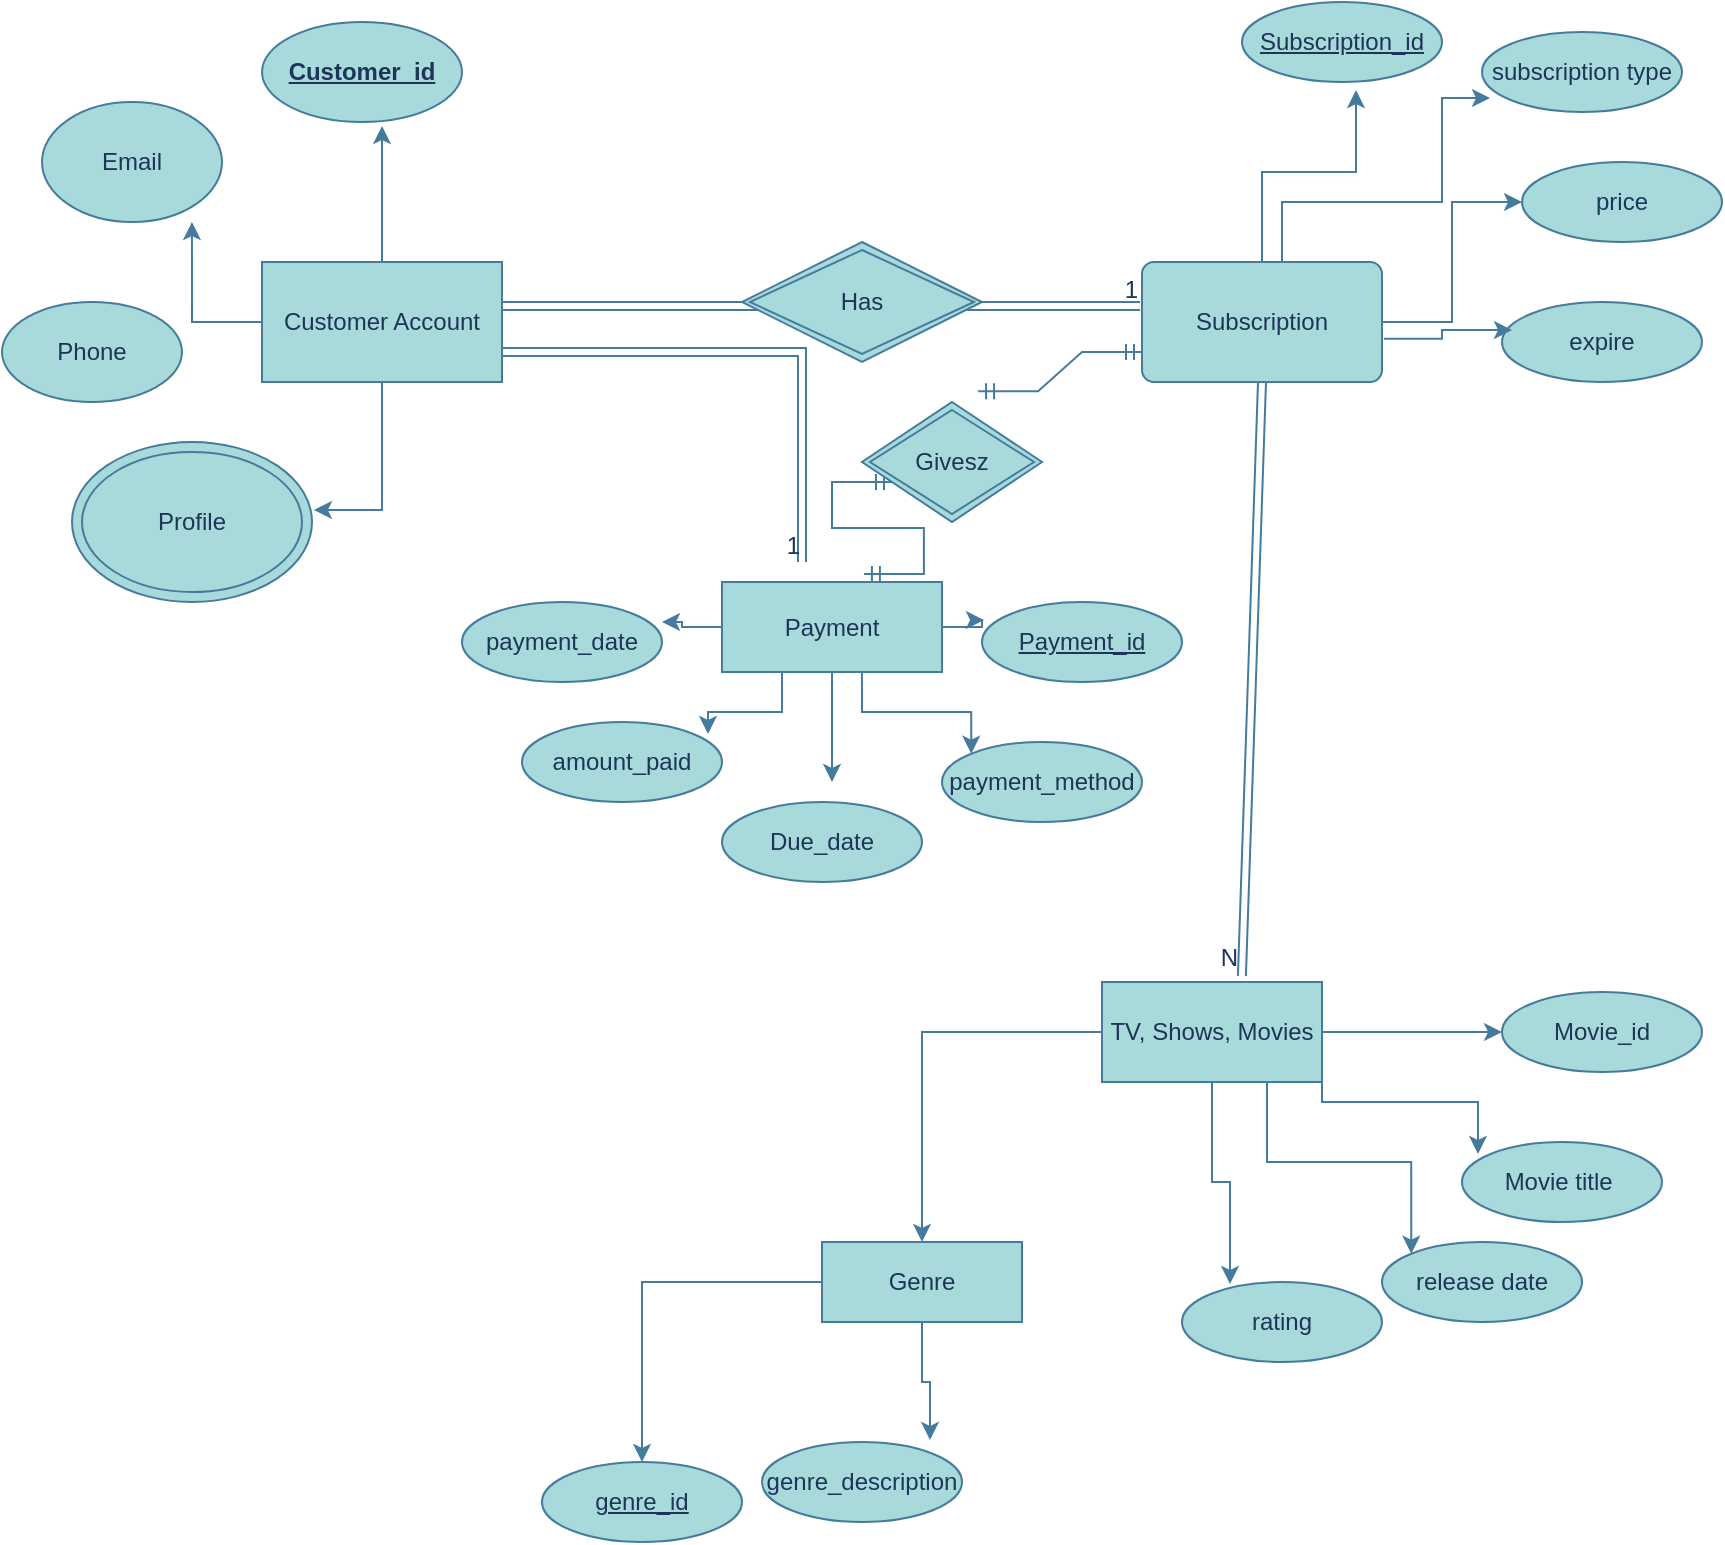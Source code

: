 <mxfile version="24.0.4" type="device">
  <diagram name="Page-1" id="tjpdFTRNlpVEXjfxR6rz">
    <mxGraphModel dx="1730" dy="468" grid="1" gridSize="10" guides="1" tooltips="1" connect="1" arrows="1" fold="1" page="1" pageScale="1" pageWidth="850" pageHeight="1100" math="0" shadow="0">
      <root>
        <mxCell id="0" />
        <mxCell id="1" parent="0" />
        <mxCell id="wbWIxNUDj8bW3-ewiLg--3" value="" style="edgeStyle=orthogonalEdgeStyle;rounded=0;orthogonalLoop=1;jettySize=auto;html=1;entryX=0.6;entryY=1.04;entryDx=0;entryDy=0;entryPerimeter=0;labelBackgroundColor=none;fontColor=default;strokeColor=#457B9D;" parent="1" source="wbWIxNUDj8bW3-ewiLg--1" target="wbWIxNUDj8bW3-ewiLg--2" edge="1">
          <mxGeometry relative="1" as="geometry">
            <mxPoint x="180" y="90" as="targetPoint" />
          </mxGeometry>
        </mxCell>
        <mxCell id="wbWIxNUDj8bW3-ewiLg--1" value="Customer Account" style="rounded=0;whiteSpace=wrap;html=1;labelBackgroundColor=none;fillColor=#A8DADC;strokeColor=#457B9D;fontColor=#1D3557;" parent="1" vertex="1">
          <mxGeometry x="120" y="140" width="120" height="60" as="geometry" />
        </mxCell>
        <mxCell id="wbWIxNUDj8bW3-ewiLg--2" value="&lt;u&gt;&lt;b&gt;Customer_id&lt;/b&gt;&lt;/u&gt;" style="ellipse;whiteSpace=wrap;html=1;rounded=0;labelBackgroundColor=none;fillColor=#A8DADC;strokeColor=#457B9D;fontColor=#1D3557;" parent="1" vertex="1">
          <mxGeometry x="120" y="20" width="100" height="50" as="geometry" />
        </mxCell>
        <mxCell id="wbWIxNUDj8bW3-ewiLg--4" value="Email" style="ellipse;whiteSpace=wrap;html=1;rounded=0;labelBackgroundColor=none;fillColor=#A8DADC;strokeColor=#457B9D;fontColor=#1D3557;" parent="1" vertex="1">
          <mxGeometry x="10" y="60" width="90" height="60" as="geometry" />
        </mxCell>
        <mxCell id="wbWIxNUDj8bW3-ewiLg--7" style="edgeStyle=orthogonalEdgeStyle;rounded=0;orthogonalLoop=1;jettySize=auto;html=1;entryX=0.833;entryY=1;entryDx=0;entryDy=0;entryPerimeter=0;labelBackgroundColor=none;fontColor=default;strokeColor=#457B9D;" parent="1" source="wbWIxNUDj8bW3-ewiLg--1" target="wbWIxNUDj8bW3-ewiLg--4" edge="1">
          <mxGeometry relative="1" as="geometry" />
        </mxCell>
        <mxCell id="wbWIxNUDj8bW3-ewiLg--8" value="" style="ellipse;whiteSpace=wrap;html=1;labelBackgroundColor=none;fillColor=#A8DADC;strokeColor=#457B9D;fontColor=#1D3557;" parent="1" vertex="1">
          <mxGeometry x="25" y="230" width="120" height="80" as="geometry" />
        </mxCell>
        <mxCell id="wbWIxNUDj8bW3-ewiLg--9" value="Profile" style="ellipse;whiteSpace=wrap;html=1;labelBackgroundColor=none;fillColor=#A8DADC;strokeColor=#457B9D;fontColor=#1D3557;" parent="1" vertex="1">
          <mxGeometry x="30" y="235" width="110" height="70" as="geometry" />
        </mxCell>
        <mxCell id="wbWIxNUDj8bW3-ewiLg--10" style="edgeStyle=orthogonalEdgeStyle;rounded=0;orthogonalLoop=1;jettySize=auto;html=1;entryX=1.008;entryY=0.425;entryDx=0;entryDy=0;entryPerimeter=0;labelBackgroundColor=none;fontColor=default;strokeColor=#457B9D;" parent="1" source="wbWIxNUDj8bW3-ewiLg--1" target="wbWIxNUDj8bW3-ewiLg--8" edge="1">
          <mxGeometry relative="1" as="geometry" />
        </mxCell>
        <mxCell id="wbWIxNUDj8bW3-ewiLg--11" value="Phone" style="ellipse;whiteSpace=wrap;html=1;labelBackgroundColor=none;fillColor=#A8DADC;strokeColor=#457B9D;fontColor=#1D3557;" parent="1" vertex="1">
          <mxGeometry x="-10" y="160" width="90" height="50" as="geometry" />
        </mxCell>
        <mxCell id="wbWIxNUDj8bW3-ewiLg--28" style="edgeStyle=orthogonalEdgeStyle;rounded=0;orthogonalLoop=1;jettySize=auto;html=1;entryX=0;entryY=0.5;entryDx=0;entryDy=0;labelBackgroundColor=none;fontColor=default;strokeColor=#457B9D;" parent="1" source="wbWIxNUDj8bW3-ewiLg--19" target="wbWIxNUDj8bW3-ewiLg--23" edge="1">
          <mxGeometry relative="1" as="geometry" />
        </mxCell>
        <mxCell id="wbWIxNUDj8bW3-ewiLg--19" value="Subscription" style="rounded=1;arcSize=10;whiteSpace=wrap;html=1;align=center;labelBackgroundColor=none;fillColor=#A8DADC;strokeColor=#457B9D;fontColor=#1D3557;" parent="1" vertex="1">
          <mxGeometry x="560" y="140" width="120" height="60" as="geometry" />
        </mxCell>
        <mxCell id="wbWIxNUDj8bW3-ewiLg--20" value="Subscription_id" style="ellipse;whiteSpace=wrap;html=1;align=center;fontStyle=4;labelBackgroundColor=none;fillColor=#A8DADC;strokeColor=#457B9D;fontColor=#1D3557;" parent="1" vertex="1">
          <mxGeometry x="610" y="10" width="100" height="40" as="geometry" />
        </mxCell>
        <mxCell id="wbWIxNUDj8bW3-ewiLg--21" value="expire" style="ellipse;whiteSpace=wrap;html=1;align=center;labelBackgroundColor=none;fillColor=#A8DADC;strokeColor=#457B9D;fontColor=#1D3557;" parent="1" vertex="1">
          <mxGeometry x="740" y="160" width="100" height="40" as="geometry" />
        </mxCell>
        <mxCell id="wbWIxNUDj8bW3-ewiLg--22" value="subscription type" style="ellipse;whiteSpace=wrap;html=1;align=center;labelBackgroundColor=none;fillColor=#A8DADC;strokeColor=#457B9D;fontColor=#1D3557;" parent="1" vertex="1">
          <mxGeometry x="730" y="25" width="100" height="40" as="geometry" />
        </mxCell>
        <mxCell id="wbWIxNUDj8bW3-ewiLg--23" value="price" style="ellipse;whiteSpace=wrap;html=1;align=center;labelBackgroundColor=none;fillColor=#A8DADC;strokeColor=#457B9D;fontColor=#1D3557;" parent="1" vertex="1">
          <mxGeometry x="750" y="90" width="100" height="40" as="geometry" />
        </mxCell>
        <mxCell id="wbWIxNUDj8bW3-ewiLg--26" style="edgeStyle=orthogonalEdgeStyle;rounded=0;orthogonalLoop=1;jettySize=auto;html=1;entryX=0.57;entryY=1.1;entryDx=0;entryDy=0;entryPerimeter=0;labelBackgroundColor=none;fontColor=default;strokeColor=#457B9D;" parent="1" source="wbWIxNUDj8bW3-ewiLg--19" target="wbWIxNUDj8bW3-ewiLg--20" edge="1">
          <mxGeometry relative="1" as="geometry" />
        </mxCell>
        <mxCell id="wbWIxNUDj8bW3-ewiLg--27" style="edgeStyle=orthogonalEdgeStyle;rounded=0;orthogonalLoop=1;jettySize=auto;html=1;exitX=1.008;exitY=0.64;exitDx=0;exitDy=0;exitPerimeter=0;entryX=0.05;entryY=0.35;entryDx=0;entryDy=0;entryPerimeter=0;labelBackgroundColor=none;fontColor=default;strokeColor=#457B9D;" parent="1" source="wbWIxNUDj8bW3-ewiLg--19" target="wbWIxNUDj8bW3-ewiLg--21" edge="1">
          <mxGeometry relative="1" as="geometry">
            <mxPoint x="740" y="174" as="targetPoint" />
          </mxGeometry>
        </mxCell>
        <mxCell id="wbWIxNUDj8bW3-ewiLg--29" style="edgeStyle=orthogonalEdgeStyle;rounded=0;orthogonalLoop=1;jettySize=auto;html=1;entryX=0.04;entryY=0.825;entryDx=0;entryDy=0;entryPerimeter=0;labelBackgroundColor=none;fontColor=default;strokeColor=#457B9D;" parent="1" source="wbWIxNUDj8bW3-ewiLg--19" target="wbWIxNUDj8bW3-ewiLg--22" edge="1">
          <mxGeometry relative="1" as="geometry">
            <Array as="points">
              <mxPoint x="630" y="110" />
              <mxPoint x="710" y="110" />
              <mxPoint x="710" y="58" />
            </Array>
          </mxGeometry>
        </mxCell>
        <mxCell id="wbWIxNUDj8bW3-ewiLg--45" style="edgeStyle=orthogonalEdgeStyle;rounded=0;orthogonalLoop=1;jettySize=auto;html=1;entryX=0.5;entryY=0;entryDx=0;entryDy=0;labelBackgroundColor=none;fontColor=default;strokeColor=#457B9D;" parent="1" source="wbWIxNUDj8bW3-ewiLg--31" target="wbWIxNUDj8bW3-ewiLg--39" edge="1">
          <mxGeometry relative="1" as="geometry" />
        </mxCell>
        <mxCell id="wbWIxNUDj8bW3-ewiLg--56" style="edgeStyle=orthogonalEdgeStyle;rounded=0;orthogonalLoop=1;jettySize=auto;html=1;entryX=0;entryY=0;entryDx=0;entryDy=0;exitX=0.75;exitY=1;exitDx=0;exitDy=0;labelBackgroundColor=none;fontColor=default;strokeColor=#457B9D;" parent="1" source="wbWIxNUDj8bW3-ewiLg--31" target="wbWIxNUDj8bW3-ewiLg--35" edge="1">
          <mxGeometry relative="1" as="geometry" />
        </mxCell>
        <mxCell id="wbWIxNUDj8bW3-ewiLg--59" style="edgeStyle=orthogonalEdgeStyle;rounded=0;orthogonalLoop=1;jettySize=auto;html=1;entryX=0;entryY=0.5;entryDx=0;entryDy=0;labelBackgroundColor=none;fontColor=default;strokeColor=#457B9D;" parent="1" source="wbWIxNUDj8bW3-ewiLg--31" target="wbWIxNUDj8bW3-ewiLg--33" edge="1">
          <mxGeometry relative="1" as="geometry" />
        </mxCell>
        <mxCell id="wbWIxNUDj8bW3-ewiLg--31" value="TV, Shows, Movies" style="whiteSpace=wrap;html=1;align=center;labelBackgroundColor=none;fillColor=#A8DADC;strokeColor=#457B9D;fontColor=#1D3557;" parent="1" vertex="1">
          <mxGeometry x="540" y="500" width="110" height="50" as="geometry" />
        </mxCell>
        <mxCell id="wbWIxNUDj8bW3-ewiLg--32" value="genre_id" style="ellipse;whiteSpace=wrap;html=1;align=center;fontStyle=4;labelBackgroundColor=none;fillColor=#A8DADC;strokeColor=#457B9D;fontColor=#1D3557;" parent="1" vertex="1">
          <mxGeometry x="260" y="740" width="100" height="40" as="geometry" />
        </mxCell>
        <mxCell id="wbWIxNUDj8bW3-ewiLg--33" value="Movie_id" style="ellipse;whiteSpace=wrap;html=1;align=center;labelBackgroundColor=none;fillColor=#A8DADC;strokeColor=#457B9D;fontColor=#1D3557;" parent="1" vertex="1">
          <mxGeometry x="740" y="505" width="100" height="40" as="geometry" />
        </mxCell>
        <mxCell id="wbWIxNUDj8bW3-ewiLg--34" value="Movie title&amp;nbsp;" style="ellipse;whiteSpace=wrap;html=1;align=center;labelBackgroundColor=none;fillColor=#A8DADC;strokeColor=#457B9D;fontColor=#1D3557;" parent="1" vertex="1">
          <mxGeometry x="720" y="580" width="100" height="40" as="geometry" />
        </mxCell>
        <mxCell id="wbWIxNUDj8bW3-ewiLg--35" value="release date" style="ellipse;whiteSpace=wrap;html=1;align=center;labelBackgroundColor=none;fillColor=#A8DADC;strokeColor=#457B9D;fontColor=#1D3557;" parent="1" vertex="1">
          <mxGeometry x="680" y="630" width="100" height="40" as="geometry" />
        </mxCell>
        <mxCell id="wbWIxNUDj8bW3-ewiLg--36" value="rating" style="ellipse;whiteSpace=wrap;html=1;align=center;labelBackgroundColor=none;fillColor=#A8DADC;strokeColor=#457B9D;fontColor=#1D3557;" parent="1" vertex="1">
          <mxGeometry x="580" y="650" width="100" height="40" as="geometry" />
        </mxCell>
        <mxCell id="wbWIxNUDj8bW3-ewiLg--44" style="edgeStyle=orthogonalEdgeStyle;rounded=0;orthogonalLoop=1;jettySize=auto;html=1;entryX=0.5;entryY=0;entryDx=0;entryDy=0;labelBackgroundColor=none;fontColor=default;strokeColor=#457B9D;" parent="1" source="wbWIxNUDj8bW3-ewiLg--39" target="wbWIxNUDj8bW3-ewiLg--32" edge="1">
          <mxGeometry relative="1" as="geometry" />
        </mxCell>
        <mxCell id="wbWIxNUDj8bW3-ewiLg--39" value="Genre" style="whiteSpace=wrap;html=1;align=center;labelBackgroundColor=none;fillColor=#A8DADC;strokeColor=#457B9D;fontColor=#1D3557;" parent="1" vertex="1">
          <mxGeometry x="400" y="630" width="100" height="40" as="geometry" />
        </mxCell>
        <mxCell id="wbWIxNUDj8bW3-ewiLg--42" value="genre_description" style="ellipse;whiteSpace=wrap;html=1;align=center;labelBackgroundColor=none;fillColor=#A8DADC;strokeColor=#457B9D;fontColor=#1D3557;" parent="1" vertex="1">
          <mxGeometry x="370" y="730" width="100" height="40" as="geometry" />
        </mxCell>
        <mxCell id="wbWIxNUDj8bW3-ewiLg--43" style="edgeStyle=orthogonalEdgeStyle;rounded=0;orthogonalLoop=1;jettySize=auto;html=1;entryX=0.84;entryY=-0.025;entryDx=0;entryDy=0;entryPerimeter=0;labelBackgroundColor=none;fontColor=default;strokeColor=#457B9D;" parent="1" source="wbWIxNUDj8bW3-ewiLg--39" target="wbWIxNUDj8bW3-ewiLg--42" edge="1">
          <mxGeometry relative="1" as="geometry" />
        </mxCell>
        <mxCell id="wbWIxNUDj8bW3-ewiLg--50" style="edgeStyle=orthogonalEdgeStyle;rounded=0;orthogonalLoop=1;jettySize=auto;html=1;entryX=0.24;entryY=0.025;entryDx=0;entryDy=0;entryPerimeter=0;labelBackgroundColor=none;fontColor=default;strokeColor=#457B9D;" parent="1" source="wbWIxNUDj8bW3-ewiLg--31" target="wbWIxNUDj8bW3-ewiLg--36" edge="1">
          <mxGeometry relative="1" as="geometry" />
        </mxCell>
        <mxCell id="wbWIxNUDj8bW3-ewiLg--58" style="edgeStyle=orthogonalEdgeStyle;rounded=0;orthogonalLoop=1;jettySize=auto;html=1;entryX=0.08;entryY=0.15;entryDx=0;entryDy=0;entryPerimeter=0;labelBackgroundColor=none;fontColor=default;strokeColor=#457B9D;" parent="1" source="wbWIxNUDj8bW3-ewiLg--31" target="wbWIxNUDj8bW3-ewiLg--34" edge="1">
          <mxGeometry relative="1" as="geometry">
            <Array as="points">
              <mxPoint x="650" y="560" />
              <mxPoint x="728" y="560" />
            </Array>
          </mxGeometry>
        </mxCell>
        <mxCell id="wbWIxNUDj8bW3-ewiLg--69" style="edgeStyle=orthogonalEdgeStyle;rounded=0;orthogonalLoop=1;jettySize=auto;html=1;labelBackgroundColor=none;fontColor=default;strokeColor=#457B9D;" parent="1" source="wbWIxNUDj8bW3-ewiLg--60" edge="1">
          <mxGeometry relative="1" as="geometry">
            <mxPoint x="405" y="400" as="targetPoint" />
          </mxGeometry>
        </mxCell>
        <mxCell id="wbWIxNUDj8bW3-ewiLg--74" style="edgeStyle=orthogonalEdgeStyle;rounded=0;orthogonalLoop=1;jettySize=auto;html=1;entryX=0;entryY=0;entryDx=0;entryDy=0;exitX=0.636;exitY=0.956;exitDx=0;exitDy=0;exitPerimeter=0;labelBackgroundColor=none;fontColor=default;strokeColor=#457B9D;" parent="1" source="wbWIxNUDj8bW3-ewiLg--60" target="wbWIxNUDj8bW3-ewiLg--62" edge="1">
          <mxGeometry relative="1" as="geometry">
            <mxPoint x="420" y="350" as="sourcePoint" />
          </mxGeometry>
        </mxCell>
        <mxCell id="wbWIxNUDj8bW3-ewiLg--60" value="Payment" style="whiteSpace=wrap;html=1;align=center;labelBackgroundColor=none;fillColor=#A8DADC;strokeColor=#457B9D;fontColor=#1D3557;" parent="1" vertex="1">
          <mxGeometry x="350" y="300" width="110" height="45" as="geometry" />
        </mxCell>
        <mxCell id="wbWIxNUDj8bW3-ewiLg--61" value="Payment_id" style="ellipse;whiteSpace=wrap;html=1;align=center;fontStyle=4;labelBackgroundColor=none;fillColor=#A8DADC;strokeColor=#457B9D;fontColor=#1D3557;" parent="1" vertex="1">
          <mxGeometry x="480" y="310" width="100" height="40" as="geometry" />
        </mxCell>
        <mxCell id="wbWIxNUDj8bW3-ewiLg--62" value="payment_method" style="ellipse;whiteSpace=wrap;html=1;align=center;labelBackgroundColor=none;fillColor=#A8DADC;strokeColor=#457B9D;fontColor=#1D3557;" parent="1" vertex="1">
          <mxGeometry x="460" y="380" width="100" height="40" as="geometry" />
        </mxCell>
        <mxCell id="wbWIxNUDj8bW3-ewiLg--63" value="payment_date" style="ellipse;whiteSpace=wrap;html=1;align=center;labelBackgroundColor=none;fillColor=#A8DADC;strokeColor=#457B9D;fontColor=#1D3557;" parent="1" vertex="1">
          <mxGeometry x="220" y="310" width="100" height="40" as="geometry" />
        </mxCell>
        <mxCell id="wbWIxNUDj8bW3-ewiLg--64" value="amount_paid" style="ellipse;whiteSpace=wrap;html=1;align=center;labelBackgroundColor=none;fillColor=#A8DADC;strokeColor=#457B9D;fontColor=#1D3557;" parent="1" vertex="1">
          <mxGeometry x="250" y="370" width="100" height="40" as="geometry" />
        </mxCell>
        <mxCell id="wbWIxNUDj8bW3-ewiLg--65" value="Due_date" style="ellipse;whiteSpace=wrap;html=1;align=center;labelBackgroundColor=none;fillColor=#A8DADC;strokeColor=#457B9D;fontColor=#1D3557;" parent="1" vertex="1">
          <mxGeometry x="350" y="410" width="100" height="40" as="geometry" />
        </mxCell>
        <mxCell id="wbWIxNUDj8bW3-ewiLg--70" style="edgeStyle=orthogonalEdgeStyle;rounded=0;orthogonalLoop=1;jettySize=auto;html=1;entryX=0.01;entryY=0.225;entryDx=0;entryDy=0;entryPerimeter=0;labelBackgroundColor=none;fontColor=default;strokeColor=#457B9D;" parent="1" source="wbWIxNUDj8bW3-ewiLg--60" target="wbWIxNUDj8bW3-ewiLg--61" edge="1">
          <mxGeometry relative="1" as="geometry" />
        </mxCell>
        <mxCell id="wbWIxNUDj8bW3-ewiLg--71" style="edgeStyle=orthogonalEdgeStyle;rounded=0;orthogonalLoop=1;jettySize=auto;html=1;entryX=1;entryY=0.25;entryDx=0;entryDy=0;entryPerimeter=0;labelBackgroundColor=none;fontColor=default;strokeColor=#457B9D;" parent="1" source="wbWIxNUDj8bW3-ewiLg--60" target="wbWIxNUDj8bW3-ewiLg--63" edge="1">
          <mxGeometry relative="1" as="geometry" />
        </mxCell>
        <mxCell id="wbWIxNUDj8bW3-ewiLg--72" style="edgeStyle=orthogonalEdgeStyle;rounded=0;orthogonalLoop=1;jettySize=auto;html=1;entryX=0.93;entryY=0.15;entryDx=0;entryDy=0;entryPerimeter=0;labelBackgroundColor=none;fontColor=default;strokeColor=#457B9D;" parent="1" source="wbWIxNUDj8bW3-ewiLg--60" target="wbWIxNUDj8bW3-ewiLg--64" edge="1">
          <mxGeometry relative="1" as="geometry">
            <Array as="points">
              <mxPoint x="380" y="365" />
              <mxPoint x="343" y="365" />
            </Array>
          </mxGeometry>
        </mxCell>
        <mxCell id="cjN6n35Z239F9Xm3txFy-12" value="" style="shape=link;html=1;rounded=0;entryX=-0.008;entryY=0.367;entryDx=0;entryDy=0;entryPerimeter=0;exitX=1;exitY=0.367;exitDx=0;exitDy=0;exitPerimeter=0;labelBackgroundColor=none;strokeColor=#457B9D;fontColor=default;" parent="1" source="wbWIxNUDj8bW3-ewiLg--1" target="wbWIxNUDj8bW3-ewiLg--19" edge="1">
          <mxGeometry relative="1" as="geometry">
            <mxPoint x="320" y="160" as="sourcePoint" />
            <mxPoint x="560" y="155" as="targetPoint" />
            <Array as="points" />
          </mxGeometry>
        </mxCell>
        <mxCell id="cjN6n35Z239F9Xm3txFy-13" value="1" style="resizable=0;html=1;whiteSpace=wrap;align=right;verticalAlign=bottom;labelBackgroundColor=none;fillColor=#A8DADC;strokeColor=#457B9D;fontColor=#1D3557;" parent="cjN6n35Z239F9Xm3txFy-12" connectable="0" vertex="1">
          <mxGeometry x="1" relative="1" as="geometry" />
        </mxCell>
        <mxCell id="cjN6n35Z239F9Xm3txFy-14" value="" style="shape=link;html=1;rounded=0;exitX=1;exitY=0.75;exitDx=0;exitDy=0;labelBackgroundColor=none;strokeColor=#457B9D;fontColor=default;" parent="1" source="wbWIxNUDj8bW3-ewiLg--1" edge="1">
          <mxGeometry relative="1" as="geometry">
            <mxPoint x="240" y="230" as="sourcePoint" />
            <mxPoint x="390" y="290" as="targetPoint" />
            <Array as="points">
              <mxPoint x="390" y="185" />
            </Array>
          </mxGeometry>
        </mxCell>
        <mxCell id="cjN6n35Z239F9Xm3txFy-15" value="1" style="resizable=0;html=1;whiteSpace=wrap;align=right;verticalAlign=bottom;labelBackgroundColor=none;fillColor=#A8DADC;strokeColor=#457B9D;fontColor=#1D3557;" parent="cjN6n35Z239F9Xm3txFy-14" connectable="0" vertex="1">
          <mxGeometry x="1" relative="1" as="geometry" />
        </mxCell>
        <mxCell id="cjN6n35Z239F9Xm3txFy-16" value="" style="edgeStyle=entityRelationEdgeStyle;fontSize=12;html=1;endArrow=ERmandOne;startArrow=ERmandOne;rounded=0;entryX=0;entryY=0.75;entryDx=0;entryDy=0;exitX=0.645;exitY=-0.089;exitDx=0;exitDy=0;exitPerimeter=0;labelBackgroundColor=none;strokeColor=#457B9D;fontColor=default;" parent="1" source="YoI7knw6d2dpzD-w_x2j-3" target="wbWIxNUDj8bW3-ewiLg--19" edge="1">
          <mxGeometry width="100" height="100" relative="1" as="geometry">
            <mxPoint x="420" y="270" as="sourcePoint" />
            <mxPoint x="510" y="190" as="targetPoint" />
            <Array as="points">
              <mxPoint x="440" y="210" />
              <mxPoint x="490" y="240" />
              <mxPoint x="470" y="220" />
              <mxPoint x="460" y="220" />
              <mxPoint x="450" y="220" />
              <mxPoint x="460" y="220" />
              <mxPoint x="450" y="220" />
            </Array>
          </mxGeometry>
        </mxCell>
        <mxCell id="cjN6n35Z239F9Xm3txFy-17" value="" style="shape=link;html=1;rounded=0;exitX=0.5;exitY=1;exitDx=0;exitDy=0;entryX=0.636;entryY=-0.06;entryDx=0;entryDy=0;entryPerimeter=0;labelBackgroundColor=none;strokeColor=#457B9D;fontColor=default;" parent="1" source="wbWIxNUDj8bW3-ewiLg--19" target="wbWIxNUDj8bW3-ewiLg--31" edge="1">
          <mxGeometry relative="1" as="geometry">
            <mxPoint x="590" y="340" as="sourcePoint" />
            <mxPoint x="750" y="340" as="targetPoint" />
          </mxGeometry>
        </mxCell>
        <mxCell id="cjN6n35Z239F9Xm3txFy-18" value="N" style="resizable=0;html=1;whiteSpace=wrap;align=right;verticalAlign=bottom;labelBackgroundColor=none;fillColor=#A8DADC;strokeColor=#457B9D;fontColor=#1D3557;" parent="cjN6n35Z239F9Xm3txFy-17" connectable="0" vertex="1">
          <mxGeometry x="1" relative="1" as="geometry" />
        </mxCell>
        <mxCell id="YoI7knw6d2dpzD-w_x2j-2" value="Has" style="shape=rhombus;double=1;perimeter=rhombusPerimeter;whiteSpace=wrap;html=1;align=center;strokeColor=#457B9D;fontColor=#1D3557;fillColor=#A8DADC;" vertex="1" parent="1">
          <mxGeometry x="360" y="130" width="120" height="60" as="geometry" />
        </mxCell>
        <mxCell id="YoI7knw6d2dpzD-w_x2j-4" value="" style="edgeStyle=entityRelationEdgeStyle;fontSize=12;html=1;endArrow=ERmandOne;startArrow=ERmandOne;rounded=0;entryX=0;entryY=0.75;entryDx=0;entryDy=0;exitX=0.645;exitY=-0.089;exitDx=0;exitDy=0;exitPerimeter=0;labelBackgroundColor=none;strokeColor=#457B9D;fontColor=default;" edge="1" parent="1" source="wbWIxNUDj8bW3-ewiLg--60" target="YoI7knw6d2dpzD-w_x2j-3">
          <mxGeometry width="100" height="100" relative="1" as="geometry">
            <mxPoint x="421" y="296" as="sourcePoint" />
            <mxPoint x="560" y="185" as="targetPoint" />
            <Array as="points" />
          </mxGeometry>
        </mxCell>
        <mxCell id="YoI7knw6d2dpzD-w_x2j-3" value="Givesz" style="shape=rhombus;double=1;perimeter=rhombusPerimeter;whiteSpace=wrap;html=1;align=center;strokeColor=#457B9D;fontColor=#1D3557;fillColor=#A8DADC;" vertex="1" parent="1">
          <mxGeometry x="420" y="210" width="90" height="60" as="geometry" />
        </mxCell>
      </root>
    </mxGraphModel>
  </diagram>
</mxfile>
